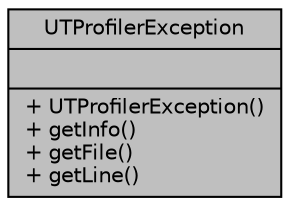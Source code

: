 digraph "UTProfilerException"
{
  edge [fontname="Helvetica",fontsize="10",labelfontname="Helvetica",labelfontsize="10"];
  node [fontname="Helvetica",fontsize="10",shape=record];
  Node1 [label="{UTProfilerException\n||+ UTProfilerException()\l+ getInfo()\l+ getFile()\l+ getLine()\l}",height=0.2,width=0.4,color="black", fillcolor="grey75", style="filled" fontcolor="black"];
}
